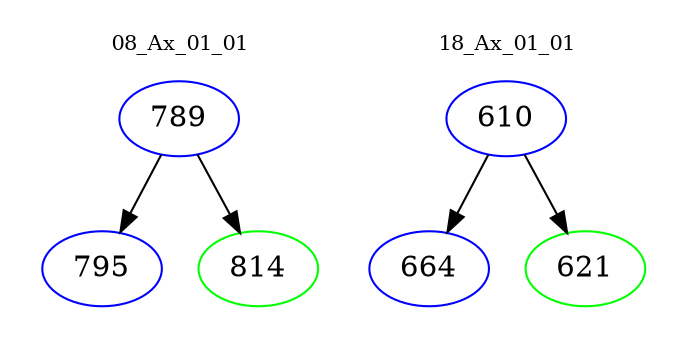 digraph{
subgraph cluster_0 {
color = white
label = "08_Ax_01_01";
fontsize=10;
T0_789 [label="789", color="blue"]
T0_789 -> T0_795 [color="black"]
T0_795 [label="795", color="blue"]
T0_789 -> T0_814 [color="black"]
T0_814 [label="814", color="green"]
}
subgraph cluster_1 {
color = white
label = "18_Ax_01_01";
fontsize=10;
T1_610 [label="610", color="blue"]
T1_610 -> T1_664 [color="black"]
T1_664 [label="664", color="blue"]
T1_610 -> T1_621 [color="black"]
T1_621 [label="621", color="green"]
}
}
